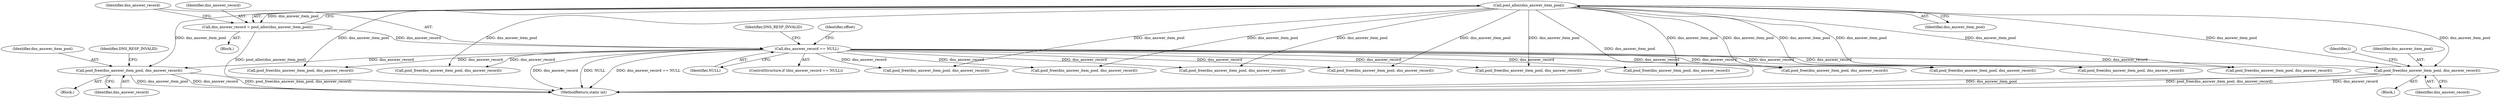digraph "0_haproxy_efbbdf72992cd20458259962346044cafd9331c0@pointer" {
"1000762" [label="(Call,pool_free(dns_answer_item_pool, dns_answer_record))"];
"1000547" [label="(Call,pool_alloc(dns_answer_item_pool))"];
"1001124" [label="(Call,pool_free(dns_answer_item_pool, dns_answer_record))"];
"1000550" [label="(Call,dns_answer_record == NULL)"];
"1000545" [label="(Call,dns_answer_record = pool_alloc(dns_answer_item_pool))"];
"1000551" [label="(Identifier,dns_answer_record)"];
"1000863" [label="(Call,pool_free(dns_answer_item_pool, dns_answer_record))"];
"1000732" [label="(Call,pool_free(dns_answer_item_pool, dns_answer_record))"];
"1000556" [label="(Identifier,offset)"];
"1000538" [label="(Block,)"];
"1000550" [label="(Call,dns_answer_record == NULL)"];
"1000761" [label="(Block,)"];
"1000593" [label="(Call,pool_free(dns_answer_item_pool, dns_answer_record))"];
"1001124" [label="(Call,pool_free(dns_answer_item_pool, dns_answer_record))"];
"1001156" [label="(MethodReturn,static int)"];
"1000547" [label="(Call,pool_alloc(dns_answer_item_pool))"];
"1000545" [label="(Call,dns_answer_record = pool_alloc(dns_answer_item_pool))"];
"1000692" [label="(Call,pool_free(dns_answer_item_pool, dns_answer_record))"];
"1000766" [label="(Identifier,DNS_RESP_INVALID)"];
"1000549" [label="(ControlStructure,if (dns_answer_record == NULL))"];
"1000949" [label="(Call,pool_free(dns_answer_item_pool, dns_answer_record))"];
"1000552" [label="(Identifier,NULL)"];
"1000574" [label="(Call,pool_free(dns_answer_item_pool, dns_answer_record))"];
"1000537" [label="(Identifier,i)"];
"1000762" [label="(Call,pool_free(dns_answer_item_pool, dns_answer_record))"];
"1000763" [label="(Identifier,dns_answer_item_pool)"];
"1000640" [label="(Call,pool_free(dns_answer_item_pool, dns_answer_record))"];
"1001125" [label="(Identifier,dns_answer_item_pool)"];
"1000807" [label="(Call,pool_free(dns_answer_item_pool, dns_answer_record))"];
"1000917" [label="(Call,pool_free(dns_answer_item_pool, dns_answer_record))"];
"1000668" [label="(Call,pool_free(dns_answer_item_pool, dns_answer_record))"];
"1000548" [label="(Identifier,dns_answer_item_pool)"];
"1000831" [label="(Call,pool_free(dns_answer_item_pool, dns_answer_record))"];
"1001126" [label="(Identifier,dns_answer_record)"];
"1000546" [label="(Identifier,dns_answer_record)"];
"1001116" [label="(Block,)"];
"1000554" [label="(Identifier,DNS_RESP_INVALID)"];
"1000628" [label="(Call,pool_free(dns_answer_item_pool, dns_answer_record))"];
"1000764" [label="(Identifier,dns_answer_record)"];
"1000762" -> "1000761"  [label="AST: "];
"1000762" -> "1000764"  [label="CFG: "];
"1000763" -> "1000762"  [label="AST: "];
"1000764" -> "1000762"  [label="AST: "];
"1000766" -> "1000762"  [label="CFG: "];
"1000762" -> "1001156"  [label="DDG: pool_free(dns_answer_item_pool, dns_answer_record)"];
"1000762" -> "1001156"  [label="DDG: dns_answer_item_pool"];
"1000762" -> "1001156"  [label="DDG: dns_answer_record"];
"1000547" -> "1000762"  [label="DDG: dns_answer_item_pool"];
"1000550" -> "1000762"  [label="DDG: dns_answer_record"];
"1000547" -> "1000545"  [label="AST: "];
"1000547" -> "1000548"  [label="CFG: "];
"1000548" -> "1000547"  [label="AST: "];
"1000545" -> "1000547"  [label="CFG: "];
"1000547" -> "1001156"  [label="DDG: dns_answer_item_pool"];
"1000547" -> "1000545"  [label="DDG: dns_answer_item_pool"];
"1001124" -> "1000547"  [label="DDG: dns_answer_item_pool"];
"1000547" -> "1000574"  [label="DDG: dns_answer_item_pool"];
"1000547" -> "1000593"  [label="DDG: dns_answer_item_pool"];
"1000547" -> "1000628"  [label="DDG: dns_answer_item_pool"];
"1000547" -> "1000640"  [label="DDG: dns_answer_item_pool"];
"1000547" -> "1000668"  [label="DDG: dns_answer_item_pool"];
"1000547" -> "1000692"  [label="DDG: dns_answer_item_pool"];
"1000547" -> "1000732"  [label="DDG: dns_answer_item_pool"];
"1000547" -> "1000807"  [label="DDG: dns_answer_item_pool"];
"1000547" -> "1000831"  [label="DDG: dns_answer_item_pool"];
"1000547" -> "1000863"  [label="DDG: dns_answer_item_pool"];
"1000547" -> "1000917"  [label="DDG: dns_answer_item_pool"];
"1000547" -> "1000949"  [label="DDG: dns_answer_item_pool"];
"1000547" -> "1001124"  [label="DDG: dns_answer_item_pool"];
"1001124" -> "1001116"  [label="AST: "];
"1001124" -> "1001126"  [label="CFG: "];
"1001125" -> "1001124"  [label="AST: "];
"1001126" -> "1001124"  [label="AST: "];
"1000537" -> "1001124"  [label="CFG: "];
"1001124" -> "1001156"  [label="DDG: pool_free(dns_answer_item_pool, dns_answer_record)"];
"1001124" -> "1001156"  [label="DDG: dns_answer_record"];
"1001124" -> "1001156"  [label="DDG: dns_answer_item_pool"];
"1000550" -> "1001124"  [label="DDG: dns_answer_record"];
"1000550" -> "1000549"  [label="AST: "];
"1000550" -> "1000552"  [label="CFG: "];
"1000551" -> "1000550"  [label="AST: "];
"1000552" -> "1000550"  [label="AST: "];
"1000554" -> "1000550"  [label="CFG: "];
"1000556" -> "1000550"  [label="CFG: "];
"1000550" -> "1001156"  [label="DDG: dns_answer_record == NULL"];
"1000550" -> "1001156"  [label="DDG: dns_answer_record"];
"1000550" -> "1001156"  [label="DDG: NULL"];
"1000545" -> "1000550"  [label="DDG: dns_answer_record"];
"1000550" -> "1000574"  [label="DDG: dns_answer_record"];
"1000550" -> "1000593"  [label="DDG: dns_answer_record"];
"1000550" -> "1000628"  [label="DDG: dns_answer_record"];
"1000550" -> "1000640"  [label="DDG: dns_answer_record"];
"1000550" -> "1000668"  [label="DDG: dns_answer_record"];
"1000550" -> "1000692"  [label="DDG: dns_answer_record"];
"1000550" -> "1000732"  [label="DDG: dns_answer_record"];
"1000550" -> "1000807"  [label="DDG: dns_answer_record"];
"1000550" -> "1000831"  [label="DDG: dns_answer_record"];
"1000550" -> "1000863"  [label="DDG: dns_answer_record"];
"1000550" -> "1000917"  [label="DDG: dns_answer_record"];
"1000550" -> "1000949"  [label="DDG: dns_answer_record"];
"1000545" -> "1000538"  [label="AST: "];
"1000546" -> "1000545"  [label="AST: "];
"1000551" -> "1000545"  [label="CFG: "];
"1000545" -> "1001156"  [label="DDG: pool_alloc(dns_answer_item_pool)"];
}
